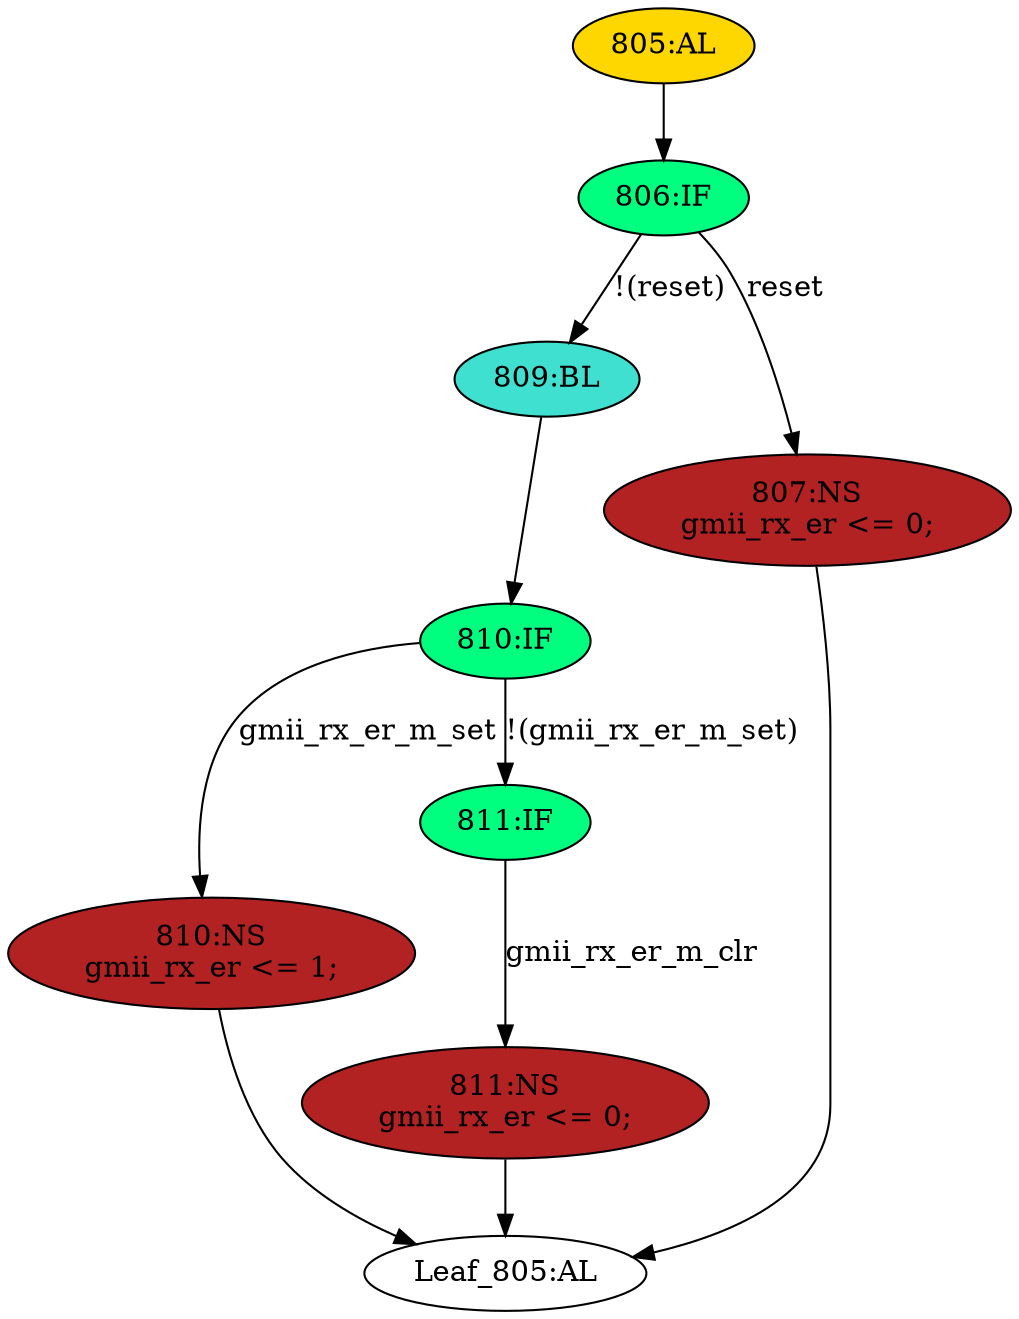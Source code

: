 strict digraph "" {
	node [label="\N"];
	"809:BL"	 [ast="<pyverilog.vparser.ast.Block object at 0x7f702a66f510>",
		fillcolor=turquoise,
		label="809:BL",
		statements="[]",
		style=filled,
		typ=Block];
	"810:IF"	 [ast="<pyverilog.vparser.ast.IfStatement object at 0x7f702a66f5d0>",
		fillcolor=springgreen,
		label="810:IF",
		statements="[]",
		style=filled,
		typ=IfStatement];
	"809:BL" -> "810:IF"	 [cond="[]",
		lineno=None];
	"811:NS"	 [ast="<pyverilog.vparser.ast.NonblockingSubstitution object at 0x7f702a66f610>",
		fillcolor=firebrick,
		label="811:NS
gmii_rx_er <= 0;",
		statements="[<pyverilog.vparser.ast.NonblockingSubstitution object at 0x7f702a66f610>]",
		style=filled,
		typ=NonblockingSubstitution];
	"Leaf_805:AL"	 [def_var="['gmii_rx_er']",
		label="Leaf_805:AL"];
	"811:NS" -> "Leaf_805:AL"	 [cond="[]",
		lineno=None];
	"807:NS"	 [ast="<pyverilog.vparser.ast.NonblockingSubstitution object at 0x7f702a66f990>",
		fillcolor=firebrick,
		label="807:NS
gmii_rx_er <= 0;",
		statements="[<pyverilog.vparser.ast.NonblockingSubstitution object at 0x7f702a66f990>]",
		style=filled,
		typ=NonblockingSubstitution];
	"807:NS" -> "Leaf_805:AL"	 [cond="[]",
		lineno=None];
	"805:AL"	 [ast="<pyverilog.vparser.ast.Always object at 0x7f702a66fad0>",
		clk_sens=True,
		fillcolor=gold,
		label="805:AL",
		sens="['ck', 'reset']",
		statements="[]",
		style=filled,
		typ=Always,
		use_var="['reset', 'gmii_rx_er_m_set', 'gmii_rx_er_m_clr']"];
	"806:IF"	 [ast="<pyverilog.vparser.ast.IfStatement object at 0x7f702a66fc10>",
		fillcolor=springgreen,
		label="806:IF",
		statements="[]",
		style=filled,
		typ=IfStatement];
	"805:AL" -> "806:IF"	 [cond="[]",
		lineno=None];
	"810:NS"	 [ast="<pyverilog.vparser.ast.NonblockingSubstitution object at 0x7f702a66f7d0>",
		fillcolor=firebrick,
		label="810:NS
gmii_rx_er <= 1;",
		statements="[<pyverilog.vparser.ast.NonblockingSubstitution object at 0x7f702a66f7d0>]",
		style=filled,
		typ=NonblockingSubstitution];
	"810:IF" -> "810:NS"	 [cond="['gmii_rx_er_m_set']",
		label=gmii_rx_er_m_set,
		lineno=810];
	"811:IF"	 [ast="<pyverilog.vparser.ast.IfStatement object at 0x7f702a66f590>",
		fillcolor=springgreen,
		label="811:IF",
		statements="[]",
		style=filled,
		typ=IfStatement];
	"810:IF" -> "811:IF"	 [cond="['gmii_rx_er_m_set']",
		label="!(gmii_rx_er_m_set)",
		lineno=810];
	"806:IF" -> "809:BL"	 [cond="['reset']",
		label="!(reset)",
		lineno=806];
	"806:IF" -> "807:NS"	 [cond="['reset']",
		label=reset,
		lineno=806];
	"810:NS" -> "Leaf_805:AL"	 [cond="[]",
		lineno=None];
	"811:IF" -> "811:NS"	 [cond="['gmii_rx_er_m_clr']",
		label=gmii_rx_er_m_clr,
		lineno=811];
}

